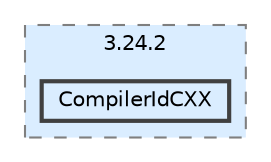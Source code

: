 digraph "cmake-build-debug-coverage/CMakeFiles/3.24.2/CompilerIdCXX"
{
 // LATEX_PDF_SIZE
  bgcolor="transparent";
  edge [fontname=Helvetica,fontsize=10,labelfontname=Helvetica,labelfontsize=10];
  node [fontname=Helvetica,fontsize=10,shape=box,height=0.2,width=0.4];
  compound=true
  subgraph clusterdir_fb2434d8b6c5d12d1eeb8cd79949bb81 {
    graph [ bgcolor="#daedff", pencolor="grey50", label="3.24.2", fontname=Helvetica,fontsize=10 style="filled,dashed", URL="dir_fb2434d8b6c5d12d1eeb8cd79949bb81.html",tooltip=""]
  dir_12479a548f3ea51e0b26bda60d4e40f2 [label="CompilerIdCXX", fillcolor="#daedff", color="grey25", style="filled,bold", URL="dir_12479a548f3ea51e0b26bda60d4e40f2.html",tooltip=""];
  }
}
